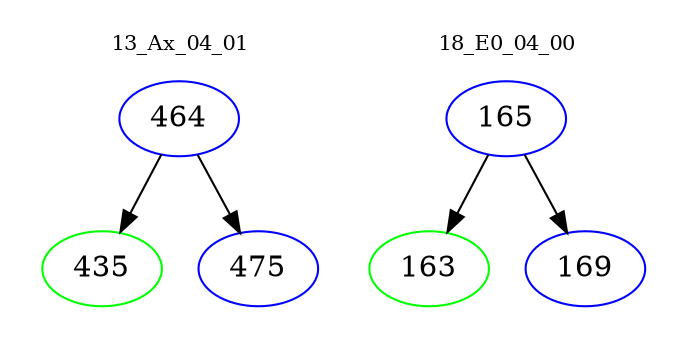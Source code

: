 digraph{
subgraph cluster_0 {
color = white
label = "13_Ax_04_01";
fontsize=10;
T0_464 [label="464", color="blue"]
T0_464 -> T0_435 [color="black"]
T0_435 [label="435", color="green"]
T0_464 -> T0_475 [color="black"]
T0_475 [label="475", color="blue"]
}
subgraph cluster_1 {
color = white
label = "18_E0_04_00";
fontsize=10;
T1_165 [label="165", color="blue"]
T1_165 -> T1_163 [color="black"]
T1_163 [label="163", color="green"]
T1_165 -> T1_169 [color="black"]
T1_169 [label="169", color="blue"]
}
}
